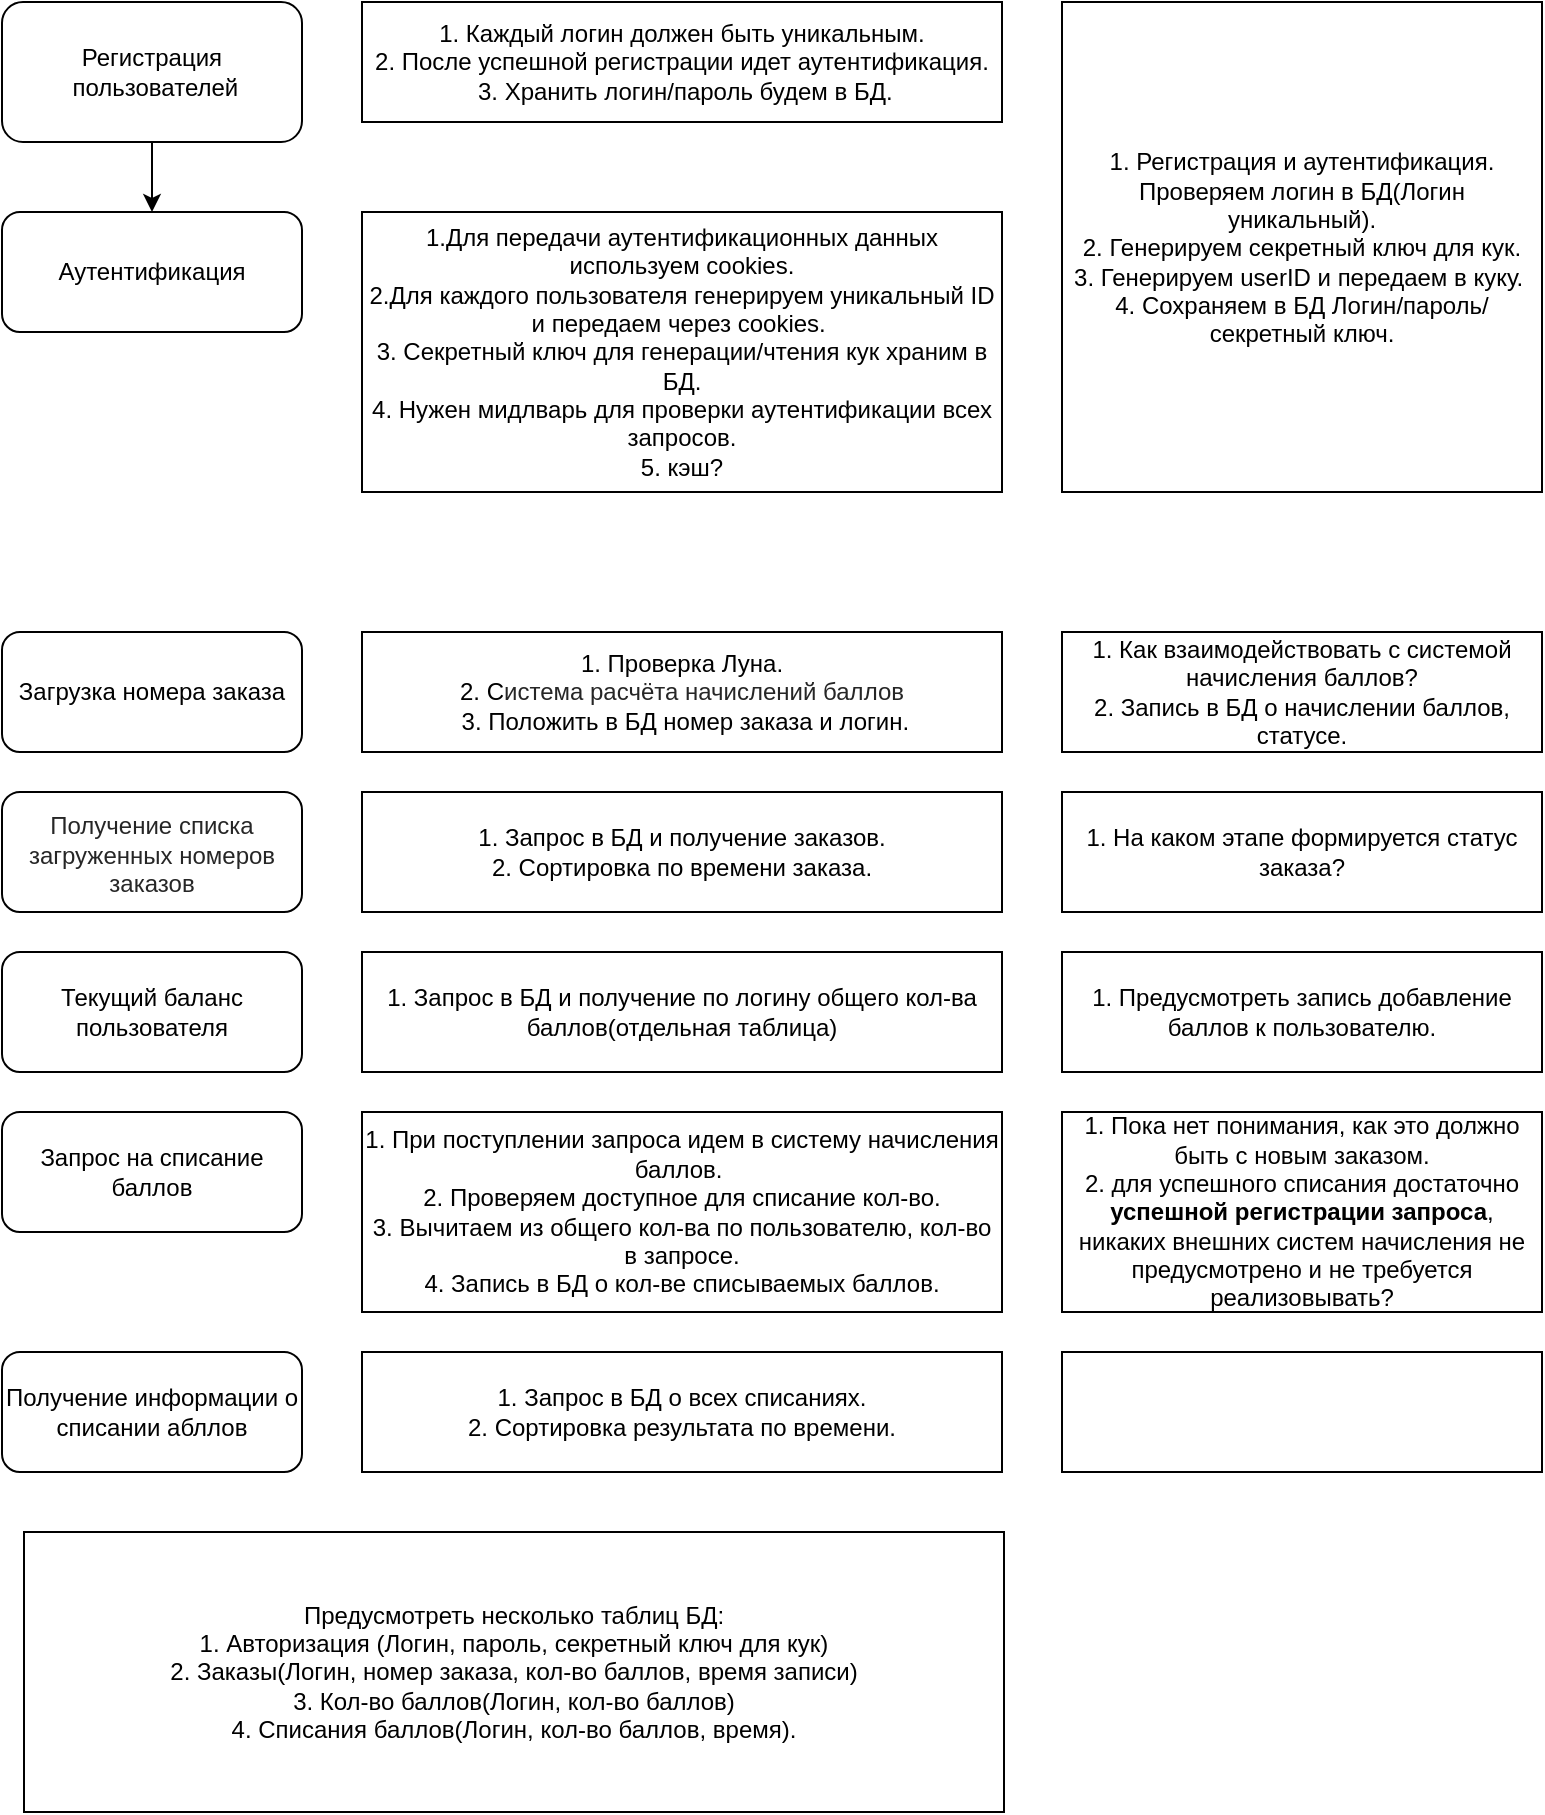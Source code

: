 <mxfile version="21.6.7" type="github">
  <diagram id="C5RBs43oDa-KdzZeNtuy" name="Page-1">
    <mxGraphModel dx="1195" dy="663" grid="1" gridSize="10" guides="1" tooltips="1" connect="1" arrows="1" fold="1" page="1" pageScale="1" pageWidth="827" pageHeight="1169" math="0" shadow="0">
      <root>
        <mxCell id="WIyWlLk6GJQsqaUBKTNV-0" />
        <mxCell id="WIyWlLk6GJQsqaUBKTNV-1" parent="WIyWlLk6GJQsqaUBKTNV-0" />
        <mxCell id="EKF_cx_3UrfIiQcMhAZe-3" value="" style="edgeStyle=orthogonalEdgeStyle;rounded=0;orthogonalLoop=1;jettySize=auto;html=1;" edge="1" parent="WIyWlLk6GJQsqaUBKTNV-1" source="WIyWlLk6GJQsqaUBKTNV-3" target="EKF_cx_3UrfIiQcMhAZe-2">
          <mxGeometry relative="1" as="geometry" />
        </mxCell>
        <mxCell id="WIyWlLk6GJQsqaUBKTNV-3" value="Регистрация&lt;br&gt;&amp;nbsp;пользователей" style="rounded=1;whiteSpace=wrap;html=1;fontSize=12;glass=0;strokeWidth=1;shadow=0;" parent="WIyWlLk6GJQsqaUBKTNV-1" vertex="1">
          <mxGeometry x="29" y="105" width="150" height="70" as="geometry" />
        </mxCell>
        <mxCell id="EKF_cx_3UrfIiQcMhAZe-0" value="1. Каждый логин должен быть уникальным.&lt;br&gt;2. После успешной регистрации идет аутентификация.&lt;br&gt;&amp;nbsp;3. Хранить логин/пароль будем в БД." style="rounded=0;whiteSpace=wrap;html=1;" vertex="1" parent="WIyWlLk6GJQsqaUBKTNV-1">
          <mxGeometry x="209" y="105" width="320" height="60" as="geometry" />
        </mxCell>
        <mxCell id="EKF_cx_3UrfIiQcMhAZe-2" value="Аутентификация" style="whiteSpace=wrap;html=1;rounded=1;glass=0;strokeWidth=1;shadow=0;" vertex="1" parent="WIyWlLk6GJQsqaUBKTNV-1">
          <mxGeometry x="29" y="210" width="150" height="60" as="geometry" />
        </mxCell>
        <mxCell id="EKF_cx_3UrfIiQcMhAZe-4" value="1.Для передачи аутентификационных данных используем cookies.&lt;br&gt;2.Для каждого пользователя генерируем уникальный ID и передаем через cookies.&amp;nbsp;&lt;br&gt;3. Секретный ключ для генерации/чтения кук храним в БД.&lt;br&gt;4. Нужен мидлварь для проверки аутентификации всех запросов.&lt;br&gt;5. кэш?" style="rounded=0;whiteSpace=wrap;html=1;" vertex="1" parent="WIyWlLk6GJQsqaUBKTNV-1">
          <mxGeometry x="209" y="210" width="320" height="140" as="geometry" />
        </mxCell>
        <mxCell id="EKF_cx_3UrfIiQcMhAZe-5" value="Загрузка номера заказа" style="whiteSpace=wrap;html=1;rounded=1;glass=0;strokeWidth=1;shadow=0;" vertex="1" parent="WIyWlLk6GJQsqaUBKTNV-1">
          <mxGeometry x="29" y="420" width="150" height="60" as="geometry" />
        </mxCell>
        <mxCell id="EKF_cx_3UrfIiQcMhAZe-7" value="1. Регистрация и аутентификация. Проверяем логин в БД(Логин уникальный).&lt;br&gt;2. Генерируем секретный ключ для кук. &lt;br&gt;3. Генерируем userID и передаем в куку.&amp;nbsp;&lt;br&gt;4. Сохраняем в БД Логин/пароль/секретный ключ." style="rounded=0;whiteSpace=wrap;html=1;" vertex="1" parent="WIyWlLk6GJQsqaUBKTNV-1">
          <mxGeometry x="559" y="105" width="240" height="245" as="geometry" />
        </mxCell>
        <mxCell id="EKF_cx_3UrfIiQcMhAZe-8" value="1. Проверка Луна.&lt;br&gt;2. С&lt;span style=&quot;background-color: rgb(255, 255, 255); color: rgba(0, 0, 0, 0.85); font-family: &amp;quot;YS Text&amp;quot;, Arial, Helvetica, sans-serif; text-align: start;&quot;&gt;истема расчёта начислений баллов&lt;/span&gt;&lt;br&gt;&amp;nbsp;3. Положить в БД номер заказа и логин." style="rounded=0;whiteSpace=wrap;html=1;" vertex="1" parent="WIyWlLk6GJQsqaUBKTNV-1">
          <mxGeometry x="209" y="420" width="320" height="60" as="geometry" />
        </mxCell>
        <mxCell id="EKF_cx_3UrfIiQcMhAZe-10" value="&lt;h4 style=&quot;line-height: 1.2em; margin: 1.2em 0px 1em; box-sizing: inherit; color: rgba(0, 0, 0, 0.85); background-color: rgb(255, 255, 255);&quot;&gt;&lt;span style=&quot;box-sizing: inherit; font-weight: normal;&quot;&gt;&lt;font style=&quot;font-size: 12px;&quot;&gt;Получение списка загруженных номеров заказов&lt;/font&gt;&lt;/span&gt;&lt;/h4&gt;" style="rounded=1;whiteSpace=wrap;html=1;align=center;" vertex="1" parent="WIyWlLk6GJQsqaUBKTNV-1">
          <mxGeometry x="29" y="500" width="150" height="60" as="geometry" />
        </mxCell>
        <mxCell id="EKF_cx_3UrfIiQcMhAZe-11" value="1. Как взаимодействовать с системой начисления баллов?&lt;br&gt;2. Запись в БД о начислении баллов, статусе." style="rounded=0;whiteSpace=wrap;html=1;" vertex="1" parent="WIyWlLk6GJQsqaUBKTNV-1">
          <mxGeometry x="559" y="420" width="240" height="60" as="geometry" />
        </mxCell>
        <mxCell id="EKF_cx_3UrfIiQcMhAZe-12" value="1. Запрос в БД и получение заказов.&lt;br&gt;2. Сортировка по времени заказа." style="rounded=0;whiteSpace=wrap;html=1;" vertex="1" parent="WIyWlLk6GJQsqaUBKTNV-1">
          <mxGeometry x="209" y="500" width="320" height="60" as="geometry" />
        </mxCell>
        <mxCell id="EKF_cx_3UrfIiQcMhAZe-13" value="1. На каком этапе формируется статус заказа?" style="rounded=0;whiteSpace=wrap;html=1;" vertex="1" parent="WIyWlLk6GJQsqaUBKTNV-1">
          <mxGeometry x="559" y="500" width="240" height="60" as="geometry" />
        </mxCell>
        <mxCell id="EKF_cx_3UrfIiQcMhAZe-14" value="Текущий баланс пользователя" style="rounded=1;whiteSpace=wrap;html=1;" vertex="1" parent="WIyWlLk6GJQsqaUBKTNV-1">
          <mxGeometry x="29" y="580" width="150" height="60" as="geometry" />
        </mxCell>
        <mxCell id="EKF_cx_3UrfIiQcMhAZe-15" value="1. Запрос в БД и получение по логину общего кол-ва баллов(отдельная таблица)" style="rounded=0;whiteSpace=wrap;html=1;" vertex="1" parent="WIyWlLk6GJQsqaUBKTNV-1">
          <mxGeometry x="209" y="580" width="320" height="60" as="geometry" />
        </mxCell>
        <mxCell id="EKF_cx_3UrfIiQcMhAZe-16" value="1. Предусмотреть запись добавление баллов к пользователю." style="rounded=0;whiteSpace=wrap;html=1;" vertex="1" parent="WIyWlLk6GJQsqaUBKTNV-1">
          <mxGeometry x="559" y="580" width="240" height="60" as="geometry" />
        </mxCell>
        <mxCell id="EKF_cx_3UrfIiQcMhAZe-17" value="Запрос на списание баллов" style="rounded=1;whiteSpace=wrap;html=1;" vertex="1" parent="WIyWlLk6GJQsqaUBKTNV-1">
          <mxGeometry x="29" y="660" width="150" height="60" as="geometry" />
        </mxCell>
        <mxCell id="EKF_cx_3UrfIiQcMhAZe-18" value="1. При поступлении запроса идем в систему начисления баллов.&amp;nbsp;&lt;br&gt;2. Проверяем доступное для списание кол-во.&lt;br&gt;3. Вычитаем из общего кол-ва по пользователю, кол-во в запросе.&lt;br&gt;4. Запись в БД о кол-ве списываемых баллов." style="rounded=0;whiteSpace=wrap;html=1;" vertex="1" parent="WIyWlLk6GJQsqaUBKTNV-1">
          <mxGeometry x="209" y="660" width="320" height="100" as="geometry" />
        </mxCell>
        <mxCell id="EKF_cx_3UrfIiQcMhAZe-19" value="1. Пока нет понимания, как это должно быть с новым заказом.&lt;br&gt;2.&amp;nbsp;для успешного списания достаточно &lt;b&gt;успешной регистрации запроса&lt;/b&gt;, никаких внешних систем начисления не предусмотрено и не требуется реализовывать?" style="rounded=0;whiteSpace=wrap;html=1;" vertex="1" parent="WIyWlLk6GJQsqaUBKTNV-1">
          <mxGeometry x="559" y="660" width="240" height="100" as="geometry" />
        </mxCell>
        <mxCell id="EKF_cx_3UrfIiQcMhAZe-20" value="Получение информации о списании абллов" style="rounded=1;whiteSpace=wrap;html=1;" vertex="1" parent="WIyWlLk6GJQsqaUBKTNV-1">
          <mxGeometry x="29" y="780" width="150" height="60" as="geometry" />
        </mxCell>
        <mxCell id="EKF_cx_3UrfIiQcMhAZe-21" value="1. Запрос в БД о всех списаниях.&lt;br&gt;2. Сортировка результата по времени." style="rounded=0;whiteSpace=wrap;html=1;" vertex="1" parent="WIyWlLk6GJQsqaUBKTNV-1">
          <mxGeometry x="209" y="780" width="320" height="60" as="geometry" />
        </mxCell>
        <mxCell id="EKF_cx_3UrfIiQcMhAZe-22" value="" style="rounded=0;whiteSpace=wrap;html=1;" vertex="1" parent="WIyWlLk6GJQsqaUBKTNV-1">
          <mxGeometry x="559" y="780" width="240" height="60" as="geometry" />
        </mxCell>
        <mxCell id="EKF_cx_3UrfIiQcMhAZe-23" value="Предусмотреть несколько таблиц БД:&lt;br&gt;1. Авторизация (Логин, пароль, секретный ключ для кук)&lt;br&gt;2. Заказы(Логин, номер заказа, кол-во баллов, время записи)&lt;br&gt;3. Кол-во баллов(Логин, кол-во баллов)&lt;br&gt;4. Списания баллов(Логин, кол-во баллов, время)." style="rounded=0;whiteSpace=wrap;html=1;" vertex="1" parent="WIyWlLk6GJQsqaUBKTNV-1">
          <mxGeometry x="40" y="870" width="490" height="140" as="geometry" />
        </mxCell>
      </root>
    </mxGraphModel>
  </diagram>
</mxfile>
